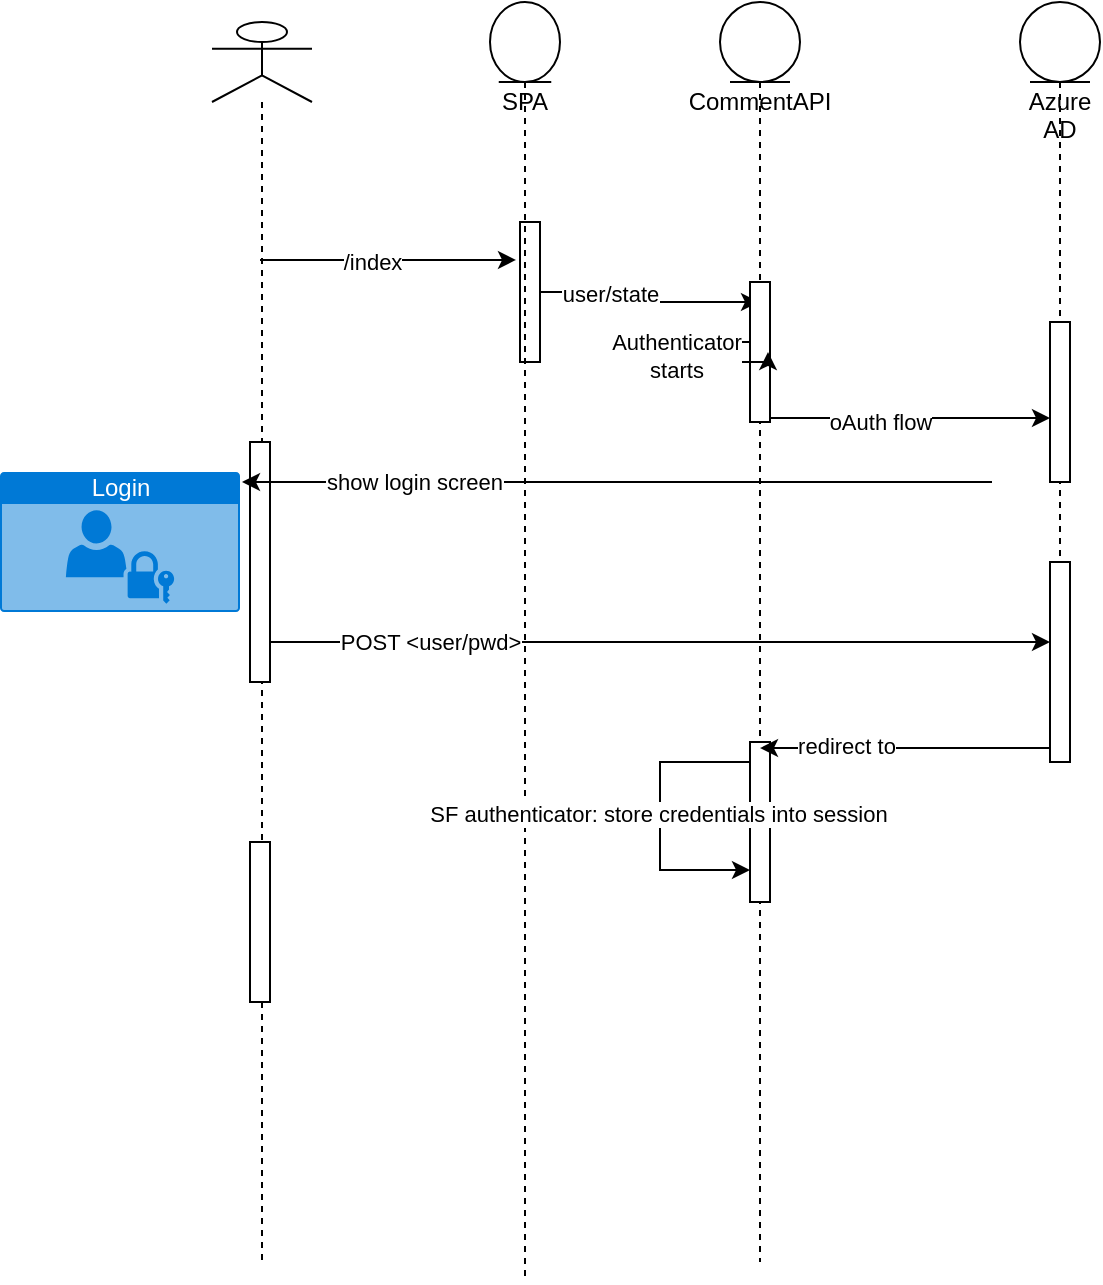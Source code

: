 <mxfile version="15.7.4" type="github">
  <diagram id="M0YHzILM9sNUAD_iwBFg" name="Page-1">
    <mxGraphModel dx="2122" dy="800" grid="1" gridSize="10" guides="1" tooltips="1" connect="1" arrows="1" fold="1" page="1" pageScale="1" pageWidth="827" pageHeight="1169" math="0" shadow="0">
      <root>
        <mxCell id="0" />
        <mxCell id="1" parent="0" />
        <mxCell id="A3Im6yF8CqUOu0ioXcAd-8" style="edgeStyle=orthogonalEdgeStyle;rounded=0;orthogonalLoop=1;jettySize=auto;html=1;entryX=-0.2;entryY=0.271;entryDx=0;entryDy=0;entryPerimeter=0;" edge="1" parent="1" target="A3Im6yF8CqUOu0ioXcAd-7">
          <mxGeometry relative="1" as="geometry">
            <mxPoint x="90" y="179" as="sourcePoint" />
            <Array as="points">
              <mxPoint x="130" y="179" />
              <mxPoint x="130" y="179" />
            </Array>
          </mxGeometry>
        </mxCell>
        <mxCell id="A3Im6yF8CqUOu0ioXcAd-10" value="/index" style="edgeLabel;html=1;align=center;verticalAlign=middle;resizable=0;points=[];" vertex="1" connectable="0" parent="A3Im6yF8CqUOu0ioXcAd-8">
          <mxGeometry x="-0.125" y="-1" relative="1" as="geometry">
            <mxPoint as="offset" />
          </mxGeometry>
        </mxCell>
        <mxCell id="A3Im6yF8CqUOu0ioXcAd-7" value="" style="html=1;points=[];perimeter=orthogonalPerimeter;" vertex="1" parent="1">
          <mxGeometry x="220" y="160" width="10" height="70" as="geometry" />
        </mxCell>
        <mxCell id="A3Im6yF8CqUOu0ioXcAd-18" value="" style="shape=umlLifeline;participant=umlActor;perimeter=lifelinePerimeter;whiteSpace=wrap;html=1;container=1;collapsible=0;recursiveResize=0;verticalAlign=top;spacingTop=36;outlineConnect=0;" vertex="1" parent="1">
          <mxGeometry x="66" y="60" width="50" height="620" as="geometry" />
        </mxCell>
        <mxCell id="A3Im6yF8CqUOu0ioXcAd-38" value="" style="html=1;points=[];perimeter=orthogonalPerimeter;" vertex="1" parent="A3Im6yF8CqUOu0ioXcAd-18">
          <mxGeometry x="19" y="210" width="10" height="120" as="geometry" />
        </mxCell>
        <mxCell id="A3Im6yF8CqUOu0ioXcAd-36" style="edgeStyle=orthogonalEdgeStyle;rounded=0;orthogonalLoop=1;jettySize=auto;html=1;" edge="1" parent="A3Im6yF8CqUOu0ioXcAd-18">
          <mxGeometry relative="1" as="geometry">
            <mxPoint x="390" y="230" as="sourcePoint" />
            <mxPoint x="15" y="230" as="targetPoint" />
            <Array as="points" />
          </mxGeometry>
        </mxCell>
        <mxCell id="A3Im6yF8CqUOu0ioXcAd-37" value="show login screen" style="edgeLabel;html=1;align=center;verticalAlign=middle;resizable=0;points=[];" vertex="1" connectable="0" parent="A3Im6yF8CqUOu0ioXcAd-36">
          <mxGeometry x="0.542" relative="1" as="geometry">
            <mxPoint as="offset" />
          </mxGeometry>
        </mxCell>
        <mxCell id="A3Im6yF8CqUOu0ioXcAd-52" value="" style="html=1;points=[];perimeter=orthogonalPerimeter;" vertex="1" parent="A3Im6yF8CqUOu0ioXcAd-18">
          <mxGeometry x="19" y="410" width="10" height="80" as="geometry" />
        </mxCell>
        <mxCell id="A3Im6yF8CqUOu0ioXcAd-30" style="edgeStyle=orthogonalEdgeStyle;rounded=0;orthogonalLoop=1;jettySize=auto;html=1;" edge="1" parent="1" source="A3Im6yF8CqUOu0ioXcAd-7" target="A3Im6yF8CqUOu0ioXcAd-20">
          <mxGeometry relative="1" as="geometry">
            <Array as="points">
              <mxPoint x="280" y="195" />
              <mxPoint x="280" y="200" />
            </Array>
          </mxGeometry>
        </mxCell>
        <mxCell id="A3Im6yF8CqUOu0ioXcAd-31" value="user/state" style="edgeLabel;html=1;align=center;verticalAlign=middle;resizable=0;points=[];" vertex="1" connectable="0" parent="A3Im6yF8CqUOu0ioXcAd-30">
          <mxGeometry x="-0.387" y="-1" relative="1" as="geometry">
            <mxPoint as="offset" />
          </mxGeometry>
        </mxCell>
        <mxCell id="A3Im6yF8CqUOu0ioXcAd-19" value="SPA" style="shape=umlLifeline;participant=umlEntity;perimeter=lifelinePerimeter;whiteSpace=wrap;html=1;container=1;collapsible=0;recursiveResize=0;verticalAlign=top;spacingTop=36;outlineConnect=0;" vertex="1" parent="1">
          <mxGeometry x="205" y="50" width="35" height="640" as="geometry" />
        </mxCell>
        <mxCell id="A3Im6yF8CqUOu0ioXcAd-20" value="CommentAPI" style="shape=umlLifeline;participant=umlEntity;perimeter=lifelinePerimeter;whiteSpace=wrap;html=1;container=1;collapsible=0;recursiveResize=0;verticalAlign=top;spacingTop=36;outlineConnect=0;" vertex="1" parent="1">
          <mxGeometry x="320" y="50" width="40" height="630" as="geometry" />
        </mxCell>
        <mxCell id="A3Im6yF8CqUOu0ioXcAd-29" value="" style="html=1;points=[];perimeter=orthogonalPerimeter;" vertex="1" parent="A3Im6yF8CqUOu0ioXcAd-20">
          <mxGeometry x="15" y="140" width="10" height="70" as="geometry" />
        </mxCell>
        <mxCell id="A3Im6yF8CqUOu0ioXcAd-46" style="edgeStyle=orthogonalEdgeStyle;rounded=0;orthogonalLoop=1;jettySize=auto;html=1;" edge="1" parent="A3Im6yF8CqUOu0ioXcAd-20" source="A3Im6yF8CqUOu0ioXcAd-29">
          <mxGeometry relative="1" as="geometry">
            <mxPoint x="24" y="175" as="targetPoint" />
            <Array as="points">
              <mxPoint x="-20" y="170" />
              <mxPoint x="-20" y="180" />
              <mxPoint x="24" y="180" />
            </Array>
          </mxGeometry>
        </mxCell>
        <mxCell id="A3Im6yF8CqUOu0ioXcAd-47" value="Authenticator&lt;br&gt;starts" style="edgeLabel;html=1;align=center;verticalAlign=middle;resizable=0;points=[];" vertex="1" connectable="0" parent="A3Im6yF8CqUOu0ioXcAd-46">
          <mxGeometry x="-0.107" y="-2" relative="1" as="geometry">
            <mxPoint as="offset" />
          </mxGeometry>
        </mxCell>
        <mxCell id="A3Im6yF8CqUOu0ioXcAd-48" value="" style="html=1;points=[];perimeter=orthogonalPerimeter;" vertex="1" parent="A3Im6yF8CqUOu0ioXcAd-20">
          <mxGeometry x="15" y="370" width="10" height="80" as="geometry" />
        </mxCell>
        <mxCell id="A3Im6yF8CqUOu0ioXcAd-49" style="edgeStyle=orthogonalEdgeStyle;rounded=0;orthogonalLoop=1;jettySize=auto;html=1;entryX=0;entryY=0.8;entryDx=0;entryDy=0;entryPerimeter=0;" edge="1" parent="A3Im6yF8CqUOu0ioXcAd-20" source="A3Im6yF8CqUOu0ioXcAd-48" target="A3Im6yF8CqUOu0ioXcAd-48">
          <mxGeometry relative="1" as="geometry">
            <Array as="points">
              <mxPoint x="-30" y="380" />
              <mxPoint x="-30" y="434" />
            </Array>
          </mxGeometry>
        </mxCell>
        <mxCell id="A3Im6yF8CqUOu0ioXcAd-50" value="SF authenticator: store credentials into session" style="edgeLabel;html=1;align=center;verticalAlign=middle;resizable=0;points=[];" vertex="1" connectable="0" parent="A3Im6yF8CqUOu0ioXcAd-49">
          <mxGeometry x="-0.014" y="-1" relative="1" as="geometry">
            <mxPoint as="offset" />
          </mxGeometry>
        </mxCell>
        <mxCell id="A3Im6yF8CqUOu0ioXcAd-21" value="Azure AD" style="shape=umlLifeline;participant=umlEntity;perimeter=lifelinePerimeter;whiteSpace=wrap;html=1;container=1;collapsible=0;recursiveResize=0;verticalAlign=top;spacingTop=36;outlineConnect=0;" vertex="1" parent="1">
          <mxGeometry x="470" y="50" width="40" height="300" as="geometry" />
        </mxCell>
        <mxCell id="A3Im6yF8CqUOu0ioXcAd-34" value="" style="html=1;points=[];perimeter=orthogonalPerimeter;" vertex="1" parent="A3Im6yF8CqUOu0ioXcAd-21">
          <mxGeometry x="15" y="160" width="10" height="80" as="geometry" />
        </mxCell>
        <mxCell id="A3Im6yF8CqUOu0ioXcAd-33" style="edgeStyle=orthogonalEdgeStyle;rounded=0;orthogonalLoop=1;jettySize=auto;html=1;" edge="1" parent="1">
          <mxGeometry relative="1" as="geometry">
            <mxPoint x="345" y="258" as="sourcePoint" />
            <mxPoint x="485" y="258" as="targetPoint" />
            <Array as="points">
              <mxPoint x="380" y="258" />
              <mxPoint x="380" y="258" />
            </Array>
          </mxGeometry>
        </mxCell>
        <mxCell id="A3Im6yF8CqUOu0ioXcAd-35" value="oAuth flow" style="edgeLabel;html=1;align=center;verticalAlign=middle;resizable=0;points=[];" vertex="1" connectable="0" parent="A3Im6yF8CqUOu0ioXcAd-33">
          <mxGeometry x="-0.214" y="-2" relative="1" as="geometry">
            <mxPoint as="offset" />
          </mxGeometry>
        </mxCell>
        <mxCell id="A3Im6yF8CqUOu0ioXcAd-45" style="edgeStyle=orthogonalEdgeStyle;rounded=0;orthogonalLoop=1;jettySize=auto;html=1;entryX=0.5;entryY=0.608;entryDx=0;entryDy=0;entryPerimeter=0;" edge="1" parent="1">
          <mxGeometry relative="1" as="geometry">
            <mxPoint x="340" y="423.04" as="targetPoint" />
            <mxPoint x="485" y="420" as="sourcePoint" />
            <Array as="points">
              <mxPoint x="485" y="423" />
            </Array>
          </mxGeometry>
        </mxCell>
        <mxCell id="A3Im6yF8CqUOu0ioXcAd-51" value="redirect to" style="edgeLabel;html=1;align=center;verticalAlign=middle;resizable=0;points=[];" vertex="1" connectable="0" parent="A3Im6yF8CqUOu0ioXcAd-45">
          <mxGeometry x="0.419" y="-1" relative="1" as="geometry">
            <mxPoint as="offset" />
          </mxGeometry>
        </mxCell>
        <mxCell id="A3Im6yF8CqUOu0ioXcAd-40" value="" style="html=1;points=[];perimeter=orthogonalPerimeter;" vertex="1" parent="1">
          <mxGeometry x="485" y="330" width="10" height="100" as="geometry" />
        </mxCell>
        <mxCell id="A3Im6yF8CqUOu0ioXcAd-41" value="Login" style="html=1;strokeColor=none;fillColor=#0079D6;labelPosition=center;verticalLabelPosition=middle;verticalAlign=top;align=center;fontSize=12;outlineConnect=0;spacingTop=-6;fontColor=#FFFFFF;sketch=0;shape=mxgraph.sitemap.login;" vertex="1" parent="1">
          <mxGeometry x="-40" y="285" width="120" height="70" as="geometry" />
        </mxCell>
        <mxCell id="A3Im6yF8CqUOu0ioXcAd-42" style="edgeStyle=orthogonalEdgeStyle;rounded=0;orthogonalLoop=1;jettySize=auto;html=1;" edge="1" parent="1" source="A3Im6yF8CqUOu0ioXcAd-38" target="A3Im6yF8CqUOu0ioXcAd-40">
          <mxGeometry relative="1" as="geometry">
            <Array as="points">
              <mxPoint x="200" y="370" />
              <mxPoint x="200" y="370" />
            </Array>
          </mxGeometry>
        </mxCell>
        <mxCell id="A3Im6yF8CqUOu0ioXcAd-43" value="POST &amp;lt;user/pwd&amp;gt;" style="edgeLabel;html=1;align=center;verticalAlign=middle;resizable=0;points=[];" vertex="1" connectable="0" parent="A3Im6yF8CqUOu0ioXcAd-42">
          <mxGeometry x="-0.59" relative="1" as="geometry">
            <mxPoint as="offset" />
          </mxGeometry>
        </mxCell>
      </root>
    </mxGraphModel>
  </diagram>
</mxfile>

